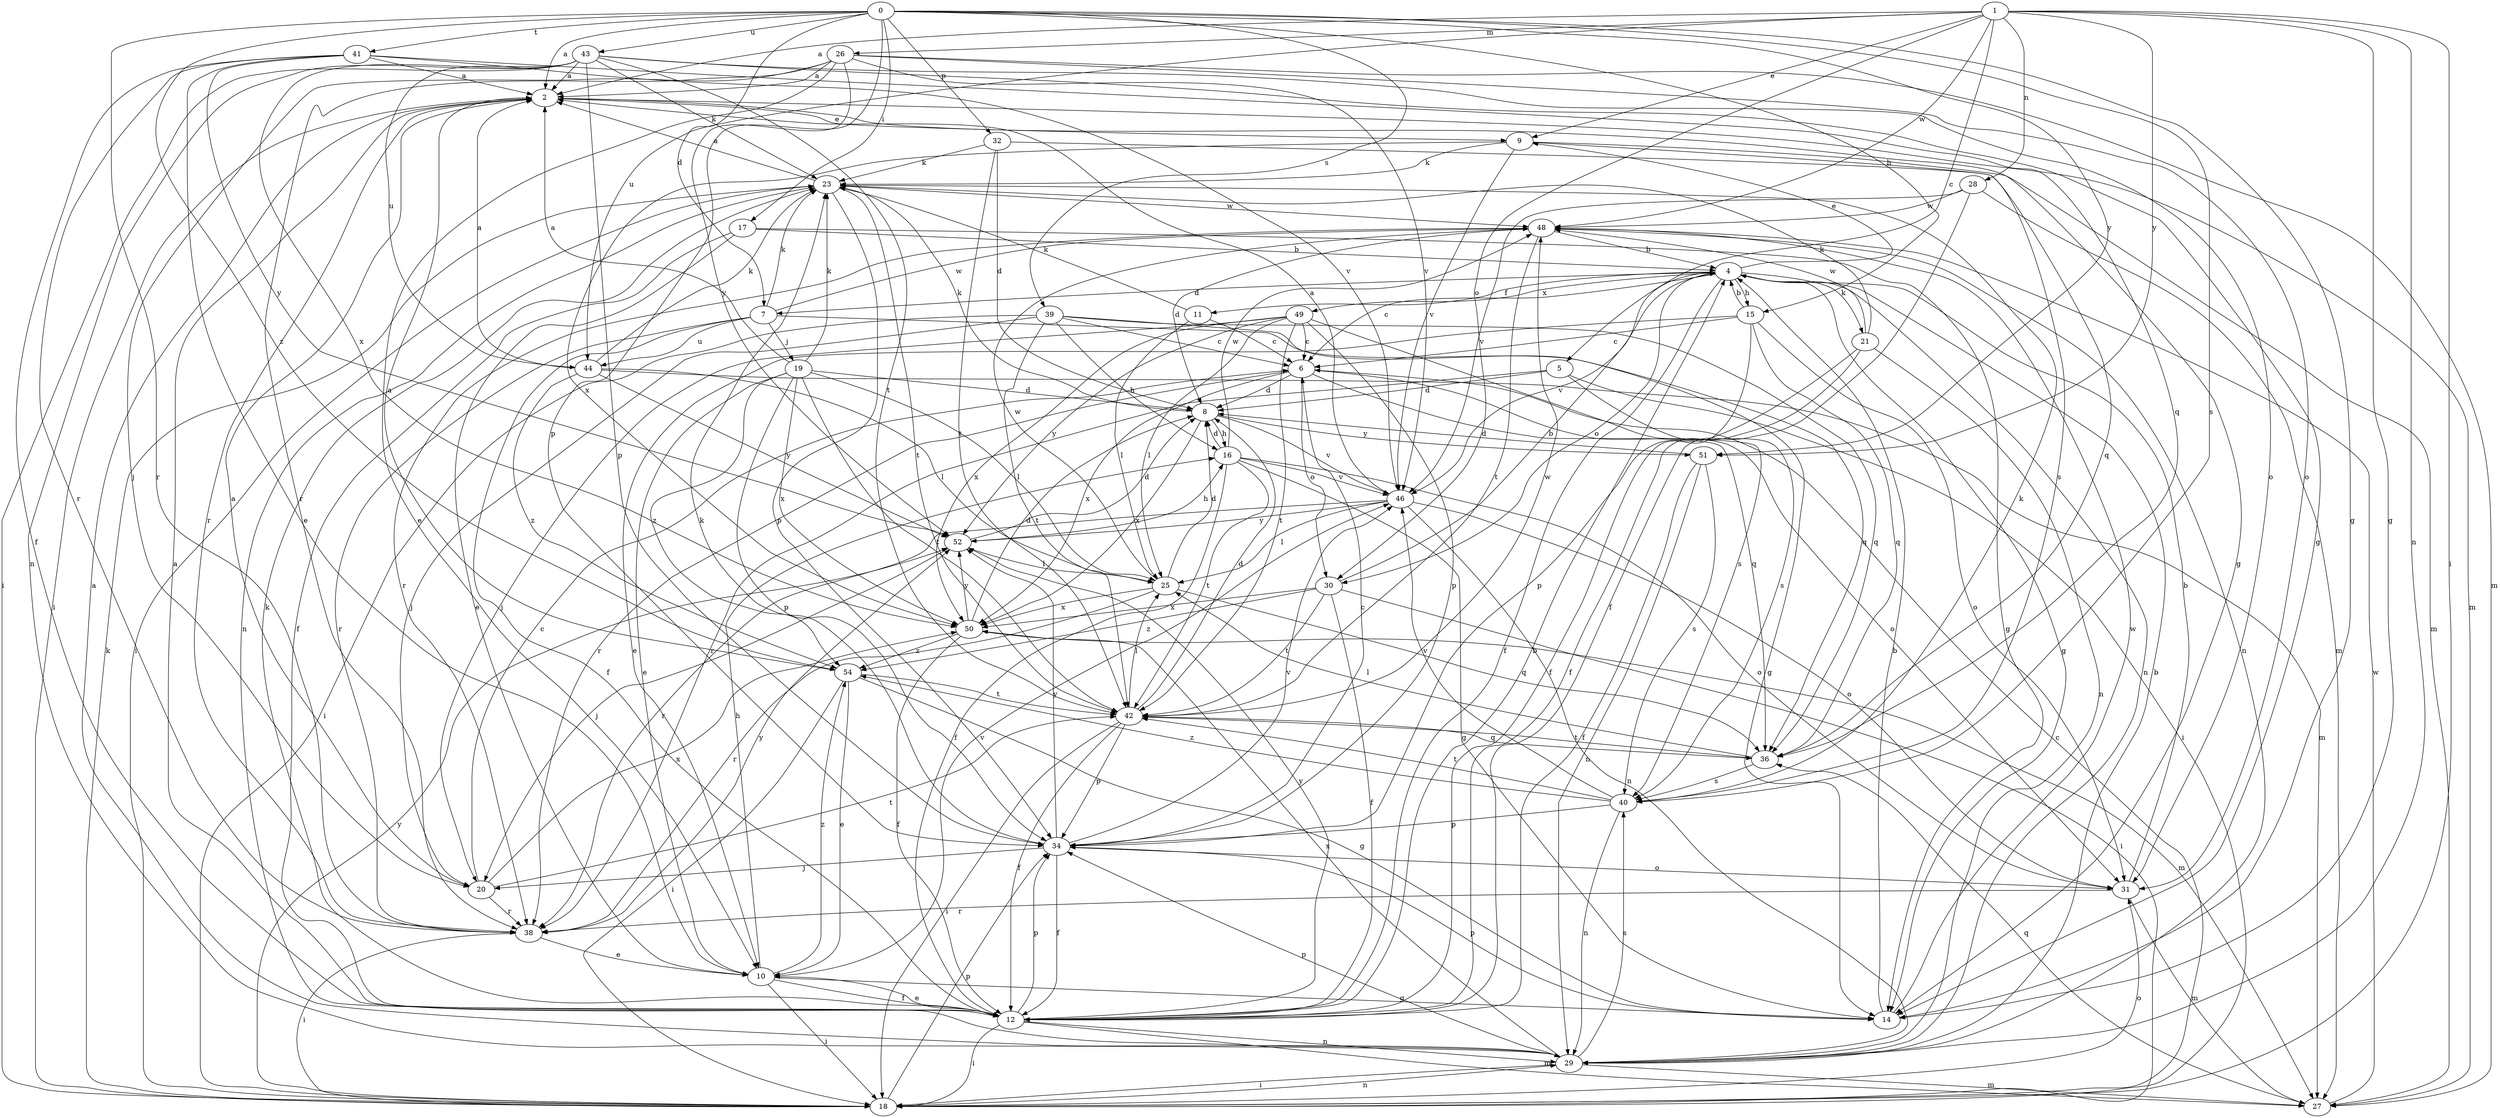 strict digraph  {
0;
1;
2;
4;
5;
6;
7;
8;
9;
10;
11;
12;
14;
15;
16;
17;
18;
19;
20;
21;
23;
25;
26;
27;
28;
29;
30;
31;
32;
34;
36;
38;
39;
40;
41;
42;
43;
44;
46;
48;
49;
50;
51;
52;
54;
0 -> 2  [label=a];
0 -> 7  [label=d];
0 -> 14  [label=g];
0 -> 15  [label=h];
0 -> 17  [label=i];
0 -> 32  [label=p];
0 -> 34  [label=p];
0 -> 38  [label=r];
0 -> 39  [label=s];
0 -> 40  [label=s];
0 -> 41  [label=t];
0 -> 43  [label=u];
0 -> 51  [label=y];
0 -> 54  [label=z];
1 -> 2  [label=a];
1 -> 5  [label=c];
1 -> 9  [label=e];
1 -> 14  [label=g];
1 -> 18  [label=i];
1 -> 26  [label=m];
1 -> 28  [label=n];
1 -> 29  [label=n];
1 -> 30  [label=o];
1 -> 44  [label=u];
1 -> 48  [label=w];
1 -> 51  [label=y];
2 -> 9  [label=e];
2 -> 14  [label=g];
2 -> 18  [label=i];
2 -> 27  [label=m];
2 -> 38  [label=r];
4 -> 6  [label=c];
4 -> 7  [label=d];
4 -> 9  [label=e];
4 -> 11  [label=f];
4 -> 12  [label=f];
4 -> 14  [label=g];
4 -> 15  [label=h];
4 -> 21  [label=k];
4 -> 29  [label=n];
4 -> 30  [label=o];
4 -> 46  [label=v];
4 -> 49  [label=x];
5 -> 8  [label=d];
5 -> 18  [label=i];
5 -> 38  [label=r];
5 -> 40  [label=s];
6 -> 8  [label=d];
6 -> 30  [label=o];
6 -> 31  [label=o];
6 -> 36  [label=q];
6 -> 38  [label=r];
6 -> 50  [label=x];
7 -> 12  [label=f];
7 -> 19  [label=j];
7 -> 23  [label=k];
7 -> 36  [label=q];
7 -> 38  [label=r];
7 -> 44  [label=u];
7 -> 48  [label=w];
8 -> 16  [label=h];
8 -> 23  [label=k];
8 -> 46  [label=v];
8 -> 50  [label=x];
8 -> 51  [label=y];
9 -> 23  [label=k];
9 -> 27  [label=m];
9 -> 40  [label=s];
9 -> 46  [label=v];
9 -> 50  [label=x];
10 -> 12  [label=f];
10 -> 14  [label=g];
10 -> 16  [label=h];
10 -> 18  [label=i];
10 -> 46  [label=v];
10 -> 54  [label=z];
11 -> 6  [label=c];
11 -> 23  [label=k];
11 -> 25  [label=l];
12 -> 2  [label=a];
12 -> 4  [label=b];
12 -> 10  [label=e];
12 -> 18  [label=i];
12 -> 23  [label=k];
12 -> 27  [label=m];
12 -> 29  [label=n];
12 -> 34  [label=p];
12 -> 52  [label=y];
14 -> 4  [label=b];
14 -> 34  [label=p];
14 -> 48  [label=w];
15 -> 4  [label=b];
15 -> 6  [label=c];
15 -> 10  [label=e];
15 -> 12  [label=f];
15 -> 31  [label=o];
15 -> 36  [label=q];
16 -> 8  [label=d];
16 -> 12  [label=f];
16 -> 14  [label=g];
16 -> 31  [label=o];
16 -> 42  [label=t];
16 -> 46  [label=v];
16 -> 48  [label=w];
17 -> 4  [label=b];
17 -> 10  [label=e];
17 -> 12  [label=f];
17 -> 14  [label=g];
18 -> 6  [label=c];
18 -> 23  [label=k];
18 -> 29  [label=n];
18 -> 31  [label=o];
18 -> 34  [label=p];
18 -> 52  [label=y];
19 -> 2  [label=a];
19 -> 8  [label=d];
19 -> 10  [label=e];
19 -> 23  [label=k];
19 -> 25  [label=l];
19 -> 34  [label=p];
19 -> 42  [label=t];
19 -> 50  [label=x];
19 -> 54  [label=z];
20 -> 2  [label=a];
20 -> 6  [label=c];
20 -> 38  [label=r];
20 -> 42  [label=t];
20 -> 50  [label=x];
21 -> 12  [label=f];
21 -> 23  [label=k];
21 -> 29  [label=n];
21 -> 34  [label=p];
21 -> 48  [label=w];
23 -> 2  [label=a];
23 -> 18  [label=i];
23 -> 29  [label=n];
23 -> 34  [label=p];
23 -> 42  [label=t];
23 -> 48  [label=w];
25 -> 8  [label=d];
25 -> 36  [label=q];
25 -> 38  [label=r];
25 -> 48  [label=w];
25 -> 50  [label=x];
26 -> 2  [label=a];
26 -> 10  [label=e];
26 -> 20  [label=j];
26 -> 27  [label=m];
26 -> 31  [label=o];
26 -> 38  [label=r];
26 -> 46  [label=v];
26 -> 52  [label=y];
27 -> 36  [label=q];
27 -> 48  [label=w];
28 -> 12  [label=f];
28 -> 27  [label=m];
28 -> 46  [label=v];
28 -> 48  [label=w];
29 -> 2  [label=a];
29 -> 4  [label=b];
29 -> 18  [label=i];
29 -> 27  [label=m];
29 -> 34  [label=p];
29 -> 40  [label=s];
29 -> 50  [label=x];
30 -> 4  [label=b];
30 -> 12  [label=f];
30 -> 18  [label=i];
30 -> 42  [label=t];
30 -> 50  [label=x];
30 -> 54  [label=z];
31 -> 4  [label=b];
31 -> 27  [label=m];
31 -> 38  [label=r];
32 -> 8  [label=d];
32 -> 23  [label=k];
32 -> 36  [label=q];
32 -> 42  [label=t];
34 -> 6  [label=c];
34 -> 12  [label=f];
34 -> 20  [label=j];
34 -> 23  [label=k];
34 -> 31  [label=o];
34 -> 46  [label=v];
34 -> 52  [label=y];
36 -> 25  [label=l];
36 -> 40  [label=s];
36 -> 42  [label=t];
38 -> 10  [label=e];
38 -> 18  [label=i];
38 -> 52  [label=y];
39 -> 6  [label=c];
39 -> 14  [label=g];
39 -> 16  [label=h];
39 -> 18  [label=i];
39 -> 20  [label=j];
39 -> 36  [label=q];
39 -> 42  [label=t];
40 -> 23  [label=k];
40 -> 29  [label=n];
40 -> 34  [label=p];
40 -> 42  [label=t];
40 -> 46  [label=v];
40 -> 54  [label=z];
41 -> 2  [label=a];
41 -> 10  [label=e];
41 -> 12  [label=f];
41 -> 36  [label=q];
41 -> 38  [label=r];
41 -> 46  [label=v];
41 -> 52  [label=y];
42 -> 8  [label=d];
42 -> 12  [label=f];
42 -> 18  [label=i];
42 -> 25  [label=l];
42 -> 34  [label=p];
42 -> 36  [label=q];
42 -> 48  [label=w];
43 -> 2  [label=a];
43 -> 14  [label=g];
43 -> 18  [label=i];
43 -> 23  [label=k];
43 -> 29  [label=n];
43 -> 31  [label=o];
43 -> 34  [label=p];
43 -> 42  [label=t];
43 -> 44  [label=u];
43 -> 50  [label=x];
44 -> 2  [label=a];
44 -> 23  [label=k];
44 -> 25  [label=l];
44 -> 27  [label=m];
44 -> 52  [label=y];
44 -> 54  [label=z];
46 -> 2  [label=a];
46 -> 25  [label=l];
46 -> 29  [label=n];
46 -> 31  [label=o];
46 -> 38  [label=r];
46 -> 52  [label=y];
48 -> 4  [label=b];
48 -> 8  [label=d];
48 -> 29  [label=n];
48 -> 38  [label=r];
48 -> 42  [label=t];
49 -> 6  [label=c];
49 -> 20  [label=j];
49 -> 25  [label=l];
49 -> 34  [label=p];
49 -> 40  [label=s];
49 -> 42  [label=t];
49 -> 50  [label=x];
49 -> 52  [label=y];
50 -> 8  [label=d];
50 -> 12  [label=f];
50 -> 27  [label=m];
50 -> 52  [label=y];
50 -> 54  [label=z];
51 -> 8  [label=d];
51 -> 12  [label=f];
51 -> 29  [label=n];
51 -> 40  [label=s];
52 -> 8  [label=d];
52 -> 16  [label=h];
52 -> 20  [label=j];
52 -> 25  [label=l];
54 -> 2  [label=a];
54 -> 10  [label=e];
54 -> 14  [label=g];
54 -> 18  [label=i];
54 -> 42  [label=t];
}
